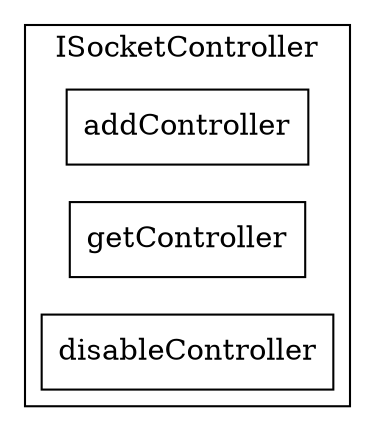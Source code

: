 strict digraph {
rankdir="LR"
node [shape=box]
subgraph cluster_25_ISocketController {
label = "ISocketController"
"25_addController" [label="addController"]
"25_getController" [label="getController"]
"25_disableController" [label="disableController"]
}subgraph cluster_solidity {
label = "[Solidity]"
}
}